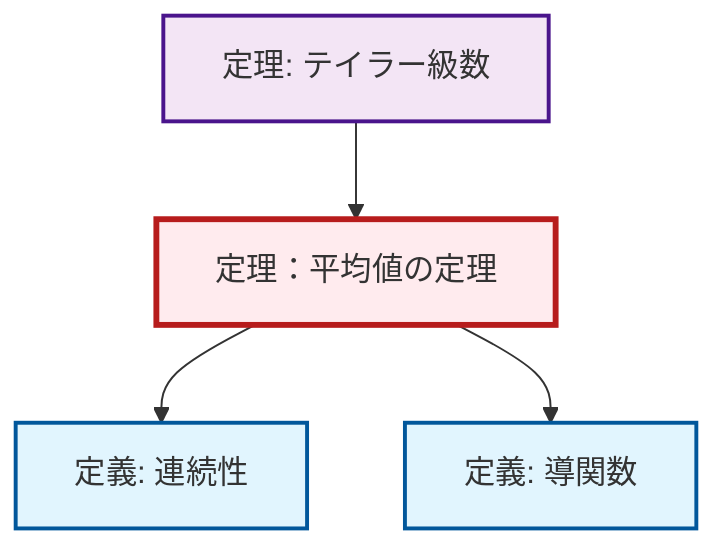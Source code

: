graph TD
    classDef definition fill:#e1f5fe,stroke:#01579b,stroke-width:2px
    classDef theorem fill:#f3e5f5,stroke:#4a148c,stroke-width:2px
    classDef axiom fill:#fff3e0,stroke:#e65100,stroke-width:2px
    classDef example fill:#e8f5e9,stroke:#1b5e20,stroke-width:2px
    classDef current fill:#ffebee,stroke:#b71c1c,stroke-width:3px
    def-continuity["定義: 連続性"]:::definition
    def-derivative["定義: 導関数"]:::definition
    thm-mean-value["定理：平均値の定理"]:::theorem
    thm-taylor-series["定理: テイラー級数"]:::theorem
    thm-mean-value --> def-continuity
    thm-mean-value --> def-derivative
    thm-taylor-series --> thm-mean-value
    class thm-mean-value current